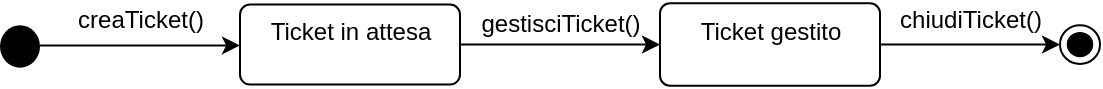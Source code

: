 <mxfile version="14.0.1" type="device"><diagram id="FQ62jGcuKIE1Mdb2pDlC" name="Page-1"><mxGraphModel dx="1278" dy="548" grid="1" gridSize="10" guides="1" tooltips="1" connect="1" arrows="1" fold="1" page="1" pageScale="1" pageWidth="827" pageHeight="1169" math="0" shadow="0"><root><mxCell id="0"/><mxCell id="1" parent="0"/><mxCell id="z5rDg5PMLKD-m1R6agMk-2" value="" style="ellipse;fillColor=#000000;strokeColor=none;" parent="1" vertex="1"><mxGeometry x="220" y="401.58" width="20" height="21.25" as="geometry"/></mxCell><mxCell id="z5rDg5PMLKD-m1R6agMk-10" style="edgeStyle=orthogonalEdgeStyle;rounded=0;orthogonalLoop=1;jettySize=auto;html=1;entryX=0;entryY=0.5;entryDx=0;entryDy=0;" parent="1" source="z5rDg5PMLKD-m1R6agMk-5" target="z5rDg5PMLKD-m1R6agMk-9" edge="1"><mxGeometry relative="1" as="geometry"/></mxCell><mxCell id="z5rDg5PMLKD-m1R6agMk-5" value="Ticket in attesa" style="html=1;align=center;verticalAlign=top;rounded=1;absoluteArcSize=1;arcSize=10;dashed=0;" parent="1" vertex="1"><mxGeometry x="340" y="391.26" width="110" height="40" as="geometry"/></mxCell><mxCell id="z5rDg5PMLKD-m1R6agMk-6" value="creaTicket()" style="text;html=1;align=center;verticalAlign=middle;resizable=0;points=[];autosize=1;" parent="1" vertex="1"><mxGeometry x="250" y="389.38" width="80" height="20" as="geometry"/></mxCell><mxCell id="z5rDg5PMLKD-m1R6agMk-19" style="edgeStyle=orthogonalEdgeStyle;rounded=0;orthogonalLoop=1;jettySize=auto;html=1;" parent="1" source="z5rDg5PMLKD-m1R6agMk-9" target="z5rDg5PMLKD-m1R6agMk-18" edge="1"><mxGeometry relative="1" as="geometry"/></mxCell><mxCell id="z5rDg5PMLKD-m1R6agMk-9" value="Ticket gestito" style="html=1;align=center;verticalAlign=top;rounded=1;absoluteArcSize=1;arcSize=10;dashed=0;" parent="1" vertex="1"><mxGeometry x="550" y="390.63" width="110" height="41.25" as="geometry"/></mxCell><mxCell id="z5rDg5PMLKD-m1R6agMk-13" value="gestisciTicket()" style="text;html=1;align=center;verticalAlign=middle;resizable=0;points=[];autosize=1;" parent="1" vertex="1"><mxGeometry x="450" y="391.26" width="100" height="20" as="geometry"/></mxCell><mxCell id="z5rDg5PMLKD-m1R6agMk-18" value="" style="ellipse;html=1;shape=endState;fillColor=#000000;strokeColor=#000000;" parent="1" vertex="1"><mxGeometry x="750" y="401.58" width="20" height="19.36" as="geometry"/></mxCell><mxCell id="z5rDg5PMLKD-m1R6agMk-20" value="chiudiTicket()" style="text;html=1;align=center;verticalAlign=middle;resizable=0;points=[];autosize=1;" parent="1" vertex="1"><mxGeometry x="660" y="389.38" width="90" height="20" as="geometry"/></mxCell><mxCell id="53iz6NnyFHA-STcd8aOG-8" style="edgeStyle=orthogonalEdgeStyle;rounded=0;orthogonalLoop=1;jettySize=auto;html=1;entryX=0;entryY=0.5;entryDx=0;entryDy=0;" edge="1" parent="1"><mxGeometry relative="1" as="geometry"><mxPoint x="240" y="411.705" as="sourcePoint"/><mxPoint x="340" y="411.705" as="targetPoint"/></mxGeometry></mxCell></root></mxGraphModel></diagram></mxfile>